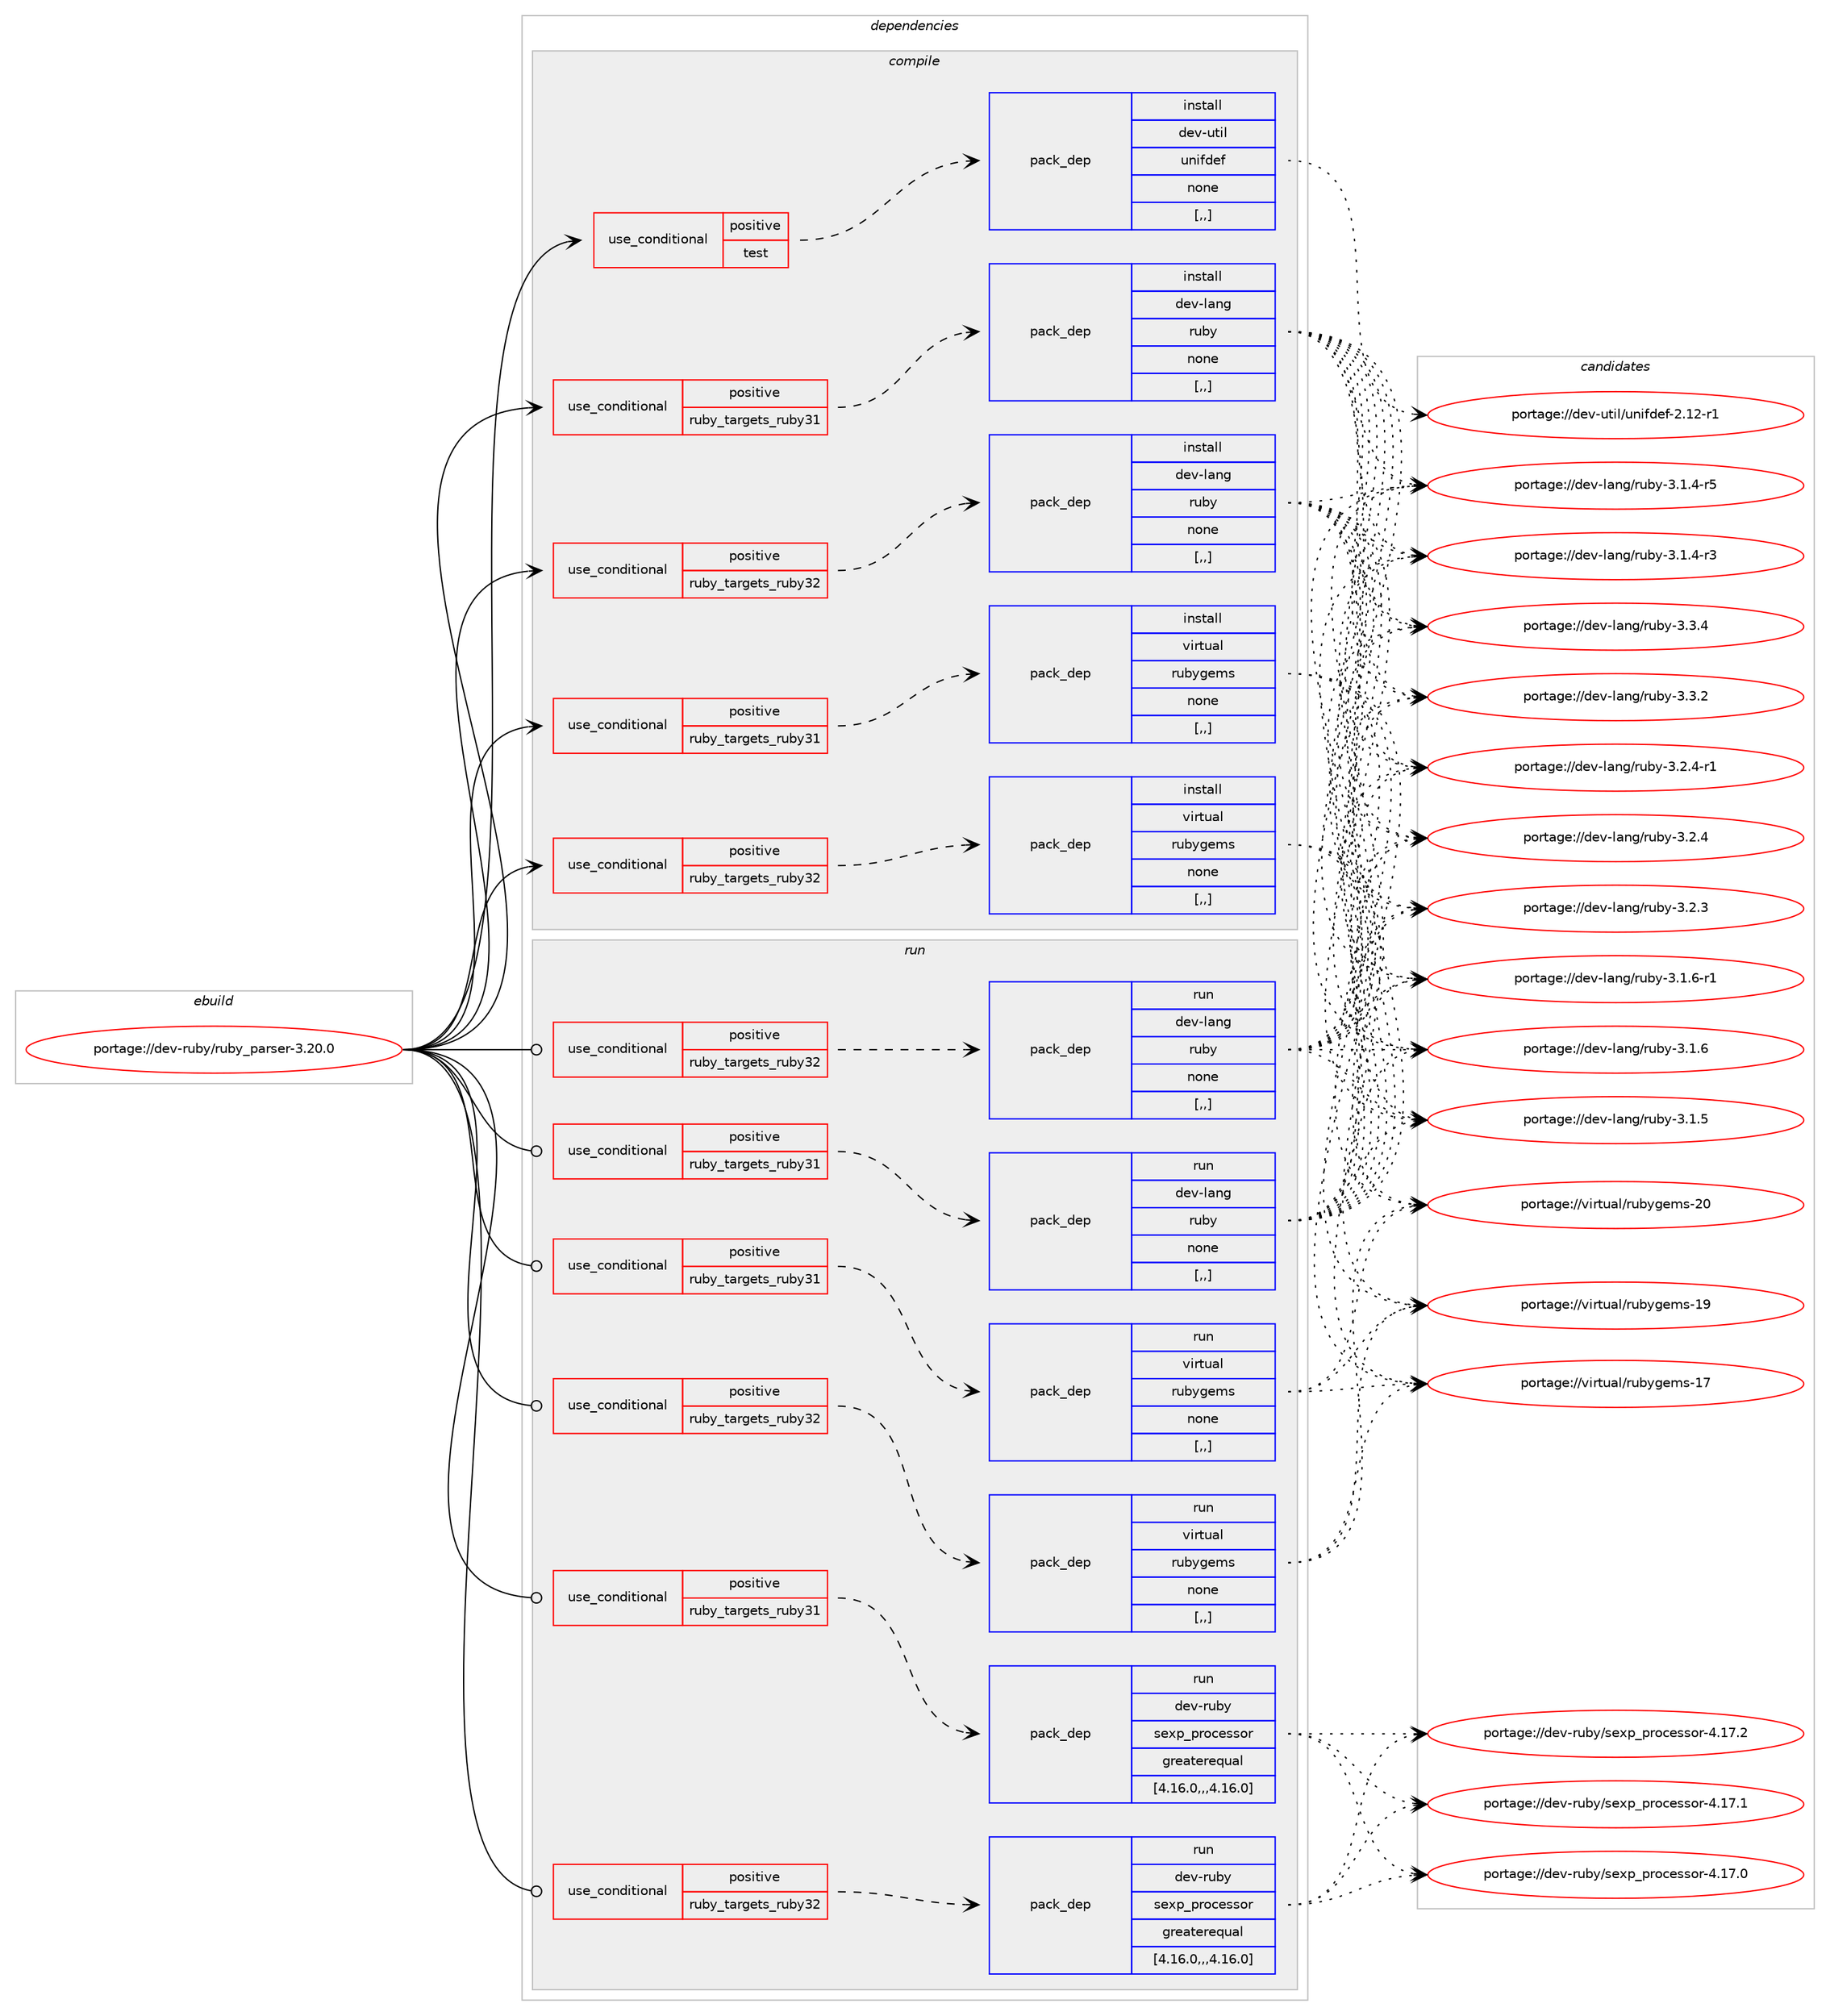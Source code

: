 digraph prolog {

# *************
# Graph options
# *************

newrank=true;
concentrate=true;
compound=true;
graph [rankdir=LR,fontname=Helvetica,fontsize=10,ranksep=1.5];#, ranksep=2.5, nodesep=0.2];
edge  [arrowhead=vee];
node  [fontname=Helvetica,fontsize=10];

# **********
# The ebuild
# **********

subgraph cluster_leftcol {
color=gray;
label=<<i>ebuild</i>>;
id [label="portage://dev-ruby/ruby_parser-3.20.0", color=red, width=4, href="../dev-ruby/ruby_parser-3.20.0.svg"];
}

# ****************
# The dependencies
# ****************

subgraph cluster_midcol {
color=gray;
label=<<i>dependencies</i>>;
subgraph cluster_compile {
fillcolor="#eeeeee";
style=filled;
label=<<i>compile</i>>;
subgraph cond55547 {
dependency200780 [label=<<TABLE BORDER="0" CELLBORDER="1" CELLSPACING="0" CELLPADDING="4"><TR><TD ROWSPAN="3" CELLPADDING="10">use_conditional</TD></TR><TR><TD>positive</TD></TR><TR><TD>ruby_targets_ruby31</TD></TR></TABLE>>, shape=none, color=red];
subgraph pack143845 {
dependency200781 [label=<<TABLE BORDER="0" CELLBORDER="1" CELLSPACING="0" CELLPADDING="4" WIDTH="220"><TR><TD ROWSPAN="6" CELLPADDING="30">pack_dep</TD></TR><TR><TD WIDTH="110">install</TD></TR><TR><TD>dev-lang</TD></TR><TR><TD>ruby</TD></TR><TR><TD>none</TD></TR><TR><TD>[,,]</TD></TR></TABLE>>, shape=none, color=blue];
}
dependency200780:e -> dependency200781:w [weight=20,style="dashed",arrowhead="vee"];
}
id:e -> dependency200780:w [weight=20,style="solid",arrowhead="vee"];
subgraph cond55548 {
dependency200782 [label=<<TABLE BORDER="0" CELLBORDER="1" CELLSPACING="0" CELLPADDING="4"><TR><TD ROWSPAN="3" CELLPADDING="10">use_conditional</TD></TR><TR><TD>positive</TD></TR><TR><TD>ruby_targets_ruby31</TD></TR></TABLE>>, shape=none, color=red];
subgraph pack143846 {
dependency200783 [label=<<TABLE BORDER="0" CELLBORDER="1" CELLSPACING="0" CELLPADDING="4" WIDTH="220"><TR><TD ROWSPAN="6" CELLPADDING="30">pack_dep</TD></TR><TR><TD WIDTH="110">install</TD></TR><TR><TD>virtual</TD></TR><TR><TD>rubygems</TD></TR><TR><TD>none</TD></TR><TR><TD>[,,]</TD></TR></TABLE>>, shape=none, color=blue];
}
dependency200782:e -> dependency200783:w [weight=20,style="dashed",arrowhead="vee"];
}
id:e -> dependency200782:w [weight=20,style="solid",arrowhead="vee"];
subgraph cond55549 {
dependency200784 [label=<<TABLE BORDER="0" CELLBORDER="1" CELLSPACING="0" CELLPADDING="4"><TR><TD ROWSPAN="3" CELLPADDING="10">use_conditional</TD></TR><TR><TD>positive</TD></TR><TR><TD>ruby_targets_ruby32</TD></TR></TABLE>>, shape=none, color=red];
subgraph pack143847 {
dependency200785 [label=<<TABLE BORDER="0" CELLBORDER="1" CELLSPACING="0" CELLPADDING="4" WIDTH="220"><TR><TD ROWSPAN="6" CELLPADDING="30">pack_dep</TD></TR><TR><TD WIDTH="110">install</TD></TR><TR><TD>dev-lang</TD></TR><TR><TD>ruby</TD></TR><TR><TD>none</TD></TR><TR><TD>[,,]</TD></TR></TABLE>>, shape=none, color=blue];
}
dependency200784:e -> dependency200785:w [weight=20,style="dashed",arrowhead="vee"];
}
id:e -> dependency200784:w [weight=20,style="solid",arrowhead="vee"];
subgraph cond55550 {
dependency200786 [label=<<TABLE BORDER="0" CELLBORDER="1" CELLSPACING="0" CELLPADDING="4"><TR><TD ROWSPAN="3" CELLPADDING="10">use_conditional</TD></TR><TR><TD>positive</TD></TR><TR><TD>ruby_targets_ruby32</TD></TR></TABLE>>, shape=none, color=red];
subgraph pack143848 {
dependency200787 [label=<<TABLE BORDER="0" CELLBORDER="1" CELLSPACING="0" CELLPADDING="4" WIDTH="220"><TR><TD ROWSPAN="6" CELLPADDING="30">pack_dep</TD></TR><TR><TD WIDTH="110">install</TD></TR><TR><TD>virtual</TD></TR><TR><TD>rubygems</TD></TR><TR><TD>none</TD></TR><TR><TD>[,,]</TD></TR></TABLE>>, shape=none, color=blue];
}
dependency200786:e -> dependency200787:w [weight=20,style="dashed",arrowhead="vee"];
}
id:e -> dependency200786:w [weight=20,style="solid",arrowhead="vee"];
subgraph cond55551 {
dependency200788 [label=<<TABLE BORDER="0" CELLBORDER="1" CELLSPACING="0" CELLPADDING="4"><TR><TD ROWSPAN="3" CELLPADDING="10">use_conditional</TD></TR><TR><TD>positive</TD></TR><TR><TD>test</TD></TR></TABLE>>, shape=none, color=red];
subgraph pack143849 {
dependency200789 [label=<<TABLE BORDER="0" CELLBORDER="1" CELLSPACING="0" CELLPADDING="4" WIDTH="220"><TR><TD ROWSPAN="6" CELLPADDING="30">pack_dep</TD></TR><TR><TD WIDTH="110">install</TD></TR><TR><TD>dev-util</TD></TR><TR><TD>unifdef</TD></TR><TR><TD>none</TD></TR><TR><TD>[,,]</TD></TR></TABLE>>, shape=none, color=blue];
}
dependency200788:e -> dependency200789:w [weight=20,style="dashed",arrowhead="vee"];
}
id:e -> dependency200788:w [weight=20,style="solid",arrowhead="vee"];
}
subgraph cluster_compileandrun {
fillcolor="#eeeeee";
style=filled;
label=<<i>compile and run</i>>;
}
subgraph cluster_run {
fillcolor="#eeeeee";
style=filled;
label=<<i>run</i>>;
subgraph cond55552 {
dependency200790 [label=<<TABLE BORDER="0" CELLBORDER="1" CELLSPACING="0" CELLPADDING="4"><TR><TD ROWSPAN="3" CELLPADDING="10">use_conditional</TD></TR><TR><TD>positive</TD></TR><TR><TD>ruby_targets_ruby31</TD></TR></TABLE>>, shape=none, color=red];
subgraph pack143850 {
dependency200791 [label=<<TABLE BORDER="0" CELLBORDER="1" CELLSPACING="0" CELLPADDING="4" WIDTH="220"><TR><TD ROWSPAN="6" CELLPADDING="30">pack_dep</TD></TR><TR><TD WIDTH="110">run</TD></TR><TR><TD>dev-lang</TD></TR><TR><TD>ruby</TD></TR><TR><TD>none</TD></TR><TR><TD>[,,]</TD></TR></TABLE>>, shape=none, color=blue];
}
dependency200790:e -> dependency200791:w [weight=20,style="dashed",arrowhead="vee"];
}
id:e -> dependency200790:w [weight=20,style="solid",arrowhead="odot"];
subgraph cond55553 {
dependency200792 [label=<<TABLE BORDER="0" CELLBORDER="1" CELLSPACING="0" CELLPADDING="4"><TR><TD ROWSPAN="3" CELLPADDING="10">use_conditional</TD></TR><TR><TD>positive</TD></TR><TR><TD>ruby_targets_ruby31</TD></TR></TABLE>>, shape=none, color=red];
subgraph pack143851 {
dependency200793 [label=<<TABLE BORDER="0" CELLBORDER="1" CELLSPACING="0" CELLPADDING="4" WIDTH="220"><TR><TD ROWSPAN="6" CELLPADDING="30">pack_dep</TD></TR><TR><TD WIDTH="110">run</TD></TR><TR><TD>dev-ruby</TD></TR><TR><TD>sexp_processor</TD></TR><TR><TD>greaterequal</TD></TR><TR><TD>[4.16.0,,,4.16.0]</TD></TR></TABLE>>, shape=none, color=blue];
}
dependency200792:e -> dependency200793:w [weight=20,style="dashed",arrowhead="vee"];
}
id:e -> dependency200792:w [weight=20,style="solid",arrowhead="odot"];
subgraph cond55554 {
dependency200794 [label=<<TABLE BORDER="0" CELLBORDER="1" CELLSPACING="0" CELLPADDING="4"><TR><TD ROWSPAN="3" CELLPADDING="10">use_conditional</TD></TR><TR><TD>positive</TD></TR><TR><TD>ruby_targets_ruby31</TD></TR></TABLE>>, shape=none, color=red];
subgraph pack143852 {
dependency200795 [label=<<TABLE BORDER="0" CELLBORDER="1" CELLSPACING="0" CELLPADDING="4" WIDTH="220"><TR><TD ROWSPAN="6" CELLPADDING="30">pack_dep</TD></TR><TR><TD WIDTH="110">run</TD></TR><TR><TD>virtual</TD></TR><TR><TD>rubygems</TD></TR><TR><TD>none</TD></TR><TR><TD>[,,]</TD></TR></TABLE>>, shape=none, color=blue];
}
dependency200794:e -> dependency200795:w [weight=20,style="dashed",arrowhead="vee"];
}
id:e -> dependency200794:w [weight=20,style="solid",arrowhead="odot"];
subgraph cond55555 {
dependency200796 [label=<<TABLE BORDER="0" CELLBORDER="1" CELLSPACING="0" CELLPADDING="4"><TR><TD ROWSPAN="3" CELLPADDING="10">use_conditional</TD></TR><TR><TD>positive</TD></TR><TR><TD>ruby_targets_ruby32</TD></TR></TABLE>>, shape=none, color=red];
subgraph pack143853 {
dependency200797 [label=<<TABLE BORDER="0" CELLBORDER="1" CELLSPACING="0" CELLPADDING="4" WIDTH="220"><TR><TD ROWSPAN="6" CELLPADDING="30">pack_dep</TD></TR><TR><TD WIDTH="110">run</TD></TR><TR><TD>dev-lang</TD></TR><TR><TD>ruby</TD></TR><TR><TD>none</TD></TR><TR><TD>[,,]</TD></TR></TABLE>>, shape=none, color=blue];
}
dependency200796:e -> dependency200797:w [weight=20,style="dashed",arrowhead="vee"];
}
id:e -> dependency200796:w [weight=20,style="solid",arrowhead="odot"];
subgraph cond55556 {
dependency200798 [label=<<TABLE BORDER="0" CELLBORDER="1" CELLSPACING="0" CELLPADDING="4"><TR><TD ROWSPAN="3" CELLPADDING="10">use_conditional</TD></TR><TR><TD>positive</TD></TR><TR><TD>ruby_targets_ruby32</TD></TR></TABLE>>, shape=none, color=red];
subgraph pack143854 {
dependency200799 [label=<<TABLE BORDER="0" CELLBORDER="1" CELLSPACING="0" CELLPADDING="4" WIDTH="220"><TR><TD ROWSPAN="6" CELLPADDING="30">pack_dep</TD></TR><TR><TD WIDTH="110">run</TD></TR><TR><TD>dev-ruby</TD></TR><TR><TD>sexp_processor</TD></TR><TR><TD>greaterequal</TD></TR><TR><TD>[4.16.0,,,4.16.0]</TD></TR></TABLE>>, shape=none, color=blue];
}
dependency200798:e -> dependency200799:w [weight=20,style="dashed",arrowhead="vee"];
}
id:e -> dependency200798:w [weight=20,style="solid",arrowhead="odot"];
subgraph cond55557 {
dependency200800 [label=<<TABLE BORDER="0" CELLBORDER="1" CELLSPACING="0" CELLPADDING="4"><TR><TD ROWSPAN="3" CELLPADDING="10">use_conditional</TD></TR><TR><TD>positive</TD></TR><TR><TD>ruby_targets_ruby32</TD></TR></TABLE>>, shape=none, color=red];
subgraph pack143855 {
dependency200801 [label=<<TABLE BORDER="0" CELLBORDER="1" CELLSPACING="0" CELLPADDING="4" WIDTH="220"><TR><TD ROWSPAN="6" CELLPADDING="30">pack_dep</TD></TR><TR><TD WIDTH="110">run</TD></TR><TR><TD>virtual</TD></TR><TR><TD>rubygems</TD></TR><TR><TD>none</TD></TR><TR><TD>[,,]</TD></TR></TABLE>>, shape=none, color=blue];
}
dependency200800:e -> dependency200801:w [weight=20,style="dashed",arrowhead="vee"];
}
id:e -> dependency200800:w [weight=20,style="solid",arrowhead="odot"];
}
}

# **************
# The candidates
# **************

subgraph cluster_choices {
rank=same;
color=gray;
label=<<i>candidates</i>>;

subgraph choice143845 {
color=black;
nodesep=1;
choice10010111845108971101034711411798121455146514652 [label="portage://dev-lang/ruby-3.3.4", color=red, width=4,href="../dev-lang/ruby-3.3.4.svg"];
choice10010111845108971101034711411798121455146514650 [label="portage://dev-lang/ruby-3.3.2", color=red, width=4,href="../dev-lang/ruby-3.3.2.svg"];
choice100101118451089711010347114117981214551465046524511449 [label="portage://dev-lang/ruby-3.2.4-r1", color=red, width=4,href="../dev-lang/ruby-3.2.4-r1.svg"];
choice10010111845108971101034711411798121455146504652 [label="portage://dev-lang/ruby-3.2.4", color=red, width=4,href="../dev-lang/ruby-3.2.4.svg"];
choice10010111845108971101034711411798121455146504651 [label="portage://dev-lang/ruby-3.2.3", color=red, width=4,href="../dev-lang/ruby-3.2.3.svg"];
choice100101118451089711010347114117981214551464946544511449 [label="portage://dev-lang/ruby-3.1.6-r1", color=red, width=4,href="../dev-lang/ruby-3.1.6-r1.svg"];
choice10010111845108971101034711411798121455146494654 [label="portage://dev-lang/ruby-3.1.6", color=red, width=4,href="../dev-lang/ruby-3.1.6.svg"];
choice10010111845108971101034711411798121455146494653 [label="portage://dev-lang/ruby-3.1.5", color=red, width=4,href="../dev-lang/ruby-3.1.5.svg"];
choice100101118451089711010347114117981214551464946524511453 [label="portage://dev-lang/ruby-3.1.4-r5", color=red, width=4,href="../dev-lang/ruby-3.1.4-r5.svg"];
choice100101118451089711010347114117981214551464946524511451 [label="portage://dev-lang/ruby-3.1.4-r3", color=red, width=4,href="../dev-lang/ruby-3.1.4-r3.svg"];
dependency200781:e -> choice10010111845108971101034711411798121455146514652:w [style=dotted,weight="100"];
dependency200781:e -> choice10010111845108971101034711411798121455146514650:w [style=dotted,weight="100"];
dependency200781:e -> choice100101118451089711010347114117981214551465046524511449:w [style=dotted,weight="100"];
dependency200781:e -> choice10010111845108971101034711411798121455146504652:w [style=dotted,weight="100"];
dependency200781:e -> choice10010111845108971101034711411798121455146504651:w [style=dotted,weight="100"];
dependency200781:e -> choice100101118451089711010347114117981214551464946544511449:w [style=dotted,weight="100"];
dependency200781:e -> choice10010111845108971101034711411798121455146494654:w [style=dotted,weight="100"];
dependency200781:e -> choice10010111845108971101034711411798121455146494653:w [style=dotted,weight="100"];
dependency200781:e -> choice100101118451089711010347114117981214551464946524511453:w [style=dotted,weight="100"];
dependency200781:e -> choice100101118451089711010347114117981214551464946524511451:w [style=dotted,weight="100"];
}
subgraph choice143846 {
color=black;
nodesep=1;
choice118105114116117971084711411798121103101109115455048 [label="portage://virtual/rubygems-20", color=red, width=4,href="../virtual/rubygems-20.svg"];
choice118105114116117971084711411798121103101109115454957 [label="portage://virtual/rubygems-19", color=red, width=4,href="../virtual/rubygems-19.svg"];
choice118105114116117971084711411798121103101109115454955 [label="portage://virtual/rubygems-17", color=red, width=4,href="../virtual/rubygems-17.svg"];
dependency200783:e -> choice118105114116117971084711411798121103101109115455048:w [style=dotted,weight="100"];
dependency200783:e -> choice118105114116117971084711411798121103101109115454957:w [style=dotted,weight="100"];
dependency200783:e -> choice118105114116117971084711411798121103101109115454955:w [style=dotted,weight="100"];
}
subgraph choice143847 {
color=black;
nodesep=1;
choice10010111845108971101034711411798121455146514652 [label="portage://dev-lang/ruby-3.3.4", color=red, width=4,href="../dev-lang/ruby-3.3.4.svg"];
choice10010111845108971101034711411798121455146514650 [label="portage://dev-lang/ruby-3.3.2", color=red, width=4,href="../dev-lang/ruby-3.3.2.svg"];
choice100101118451089711010347114117981214551465046524511449 [label="portage://dev-lang/ruby-3.2.4-r1", color=red, width=4,href="../dev-lang/ruby-3.2.4-r1.svg"];
choice10010111845108971101034711411798121455146504652 [label="portage://dev-lang/ruby-3.2.4", color=red, width=4,href="../dev-lang/ruby-3.2.4.svg"];
choice10010111845108971101034711411798121455146504651 [label="portage://dev-lang/ruby-3.2.3", color=red, width=4,href="../dev-lang/ruby-3.2.3.svg"];
choice100101118451089711010347114117981214551464946544511449 [label="portage://dev-lang/ruby-3.1.6-r1", color=red, width=4,href="../dev-lang/ruby-3.1.6-r1.svg"];
choice10010111845108971101034711411798121455146494654 [label="portage://dev-lang/ruby-3.1.6", color=red, width=4,href="../dev-lang/ruby-3.1.6.svg"];
choice10010111845108971101034711411798121455146494653 [label="portage://dev-lang/ruby-3.1.5", color=red, width=4,href="../dev-lang/ruby-3.1.5.svg"];
choice100101118451089711010347114117981214551464946524511453 [label="portage://dev-lang/ruby-3.1.4-r5", color=red, width=4,href="../dev-lang/ruby-3.1.4-r5.svg"];
choice100101118451089711010347114117981214551464946524511451 [label="portage://dev-lang/ruby-3.1.4-r3", color=red, width=4,href="../dev-lang/ruby-3.1.4-r3.svg"];
dependency200785:e -> choice10010111845108971101034711411798121455146514652:w [style=dotted,weight="100"];
dependency200785:e -> choice10010111845108971101034711411798121455146514650:w [style=dotted,weight="100"];
dependency200785:e -> choice100101118451089711010347114117981214551465046524511449:w [style=dotted,weight="100"];
dependency200785:e -> choice10010111845108971101034711411798121455146504652:w [style=dotted,weight="100"];
dependency200785:e -> choice10010111845108971101034711411798121455146504651:w [style=dotted,weight="100"];
dependency200785:e -> choice100101118451089711010347114117981214551464946544511449:w [style=dotted,weight="100"];
dependency200785:e -> choice10010111845108971101034711411798121455146494654:w [style=dotted,weight="100"];
dependency200785:e -> choice10010111845108971101034711411798121455146494653:w [style=dotted,weight="100"];
dependency200785:e -> choice100101118451089711010347114117981214551464946524511453:w [style=dotted,weight="100"];
dependency200785:e -> choice100101118451089711010347114117981214551464946524511451:w [style=dotted,weight="100"];
}
subgraph choice143848 {
color=black;
nodesep=1;
choice118105114116117971084711411798121103101109115455048 [label="portage://virtual/rubygems-20", color=red, width=4,href="../virtual/rubygems-20.svg"];
choice118105114116117971084711411798121103101109115454957 [label="portage://virtual/rubygems-19", color=red, width=4,href="../virtual/rubygems-19.svg"];
choice118105114116117971084711411798121103101109115454955 [label="portage://virtual/rubygems-17", color=red, width=4,href="../virtual/rubygems-17.svg"];
dependency200787:e -> choice118105114116117971084711411798121103101109115455048:w [style=dotted,weight="100"];
dependency200787:e -> choice118105114116117971084711411798121103101109115454957:w [style=dotted,weight="100"];
dependency200787:e -> choice118105114116117971084711411798121103101109115454955:w [style=dotted,weight="100"];
}
subgraph choice143849 {
color=black;
nodesep=1;
choice100101118451171161051084711711010510210010110245504649504511449 [label="portage://dev-util/unifdef-2.12-r1", color=red, width=4,href="../dev-util/unifdef-2.12-r1.svg"];
dependency200789:e -> choice100101118451171161051084711711010510210010110245504649504511449:w [style=dotted,weight="100"];
}
subgraph choice143850 {
color=black;
nodesep=1;
choice10010111845108971101034711411798121455146514652 [label="portage://dev-lang/ruby-3.3.4", color=red, width=4,href="../dev-lang/ruby-3.3.4.svg"];
choice10010111845108971101034711411798121455146514650 [label="portage://dev-lang/ruby-3.3.2", color=red, width=4,href="../dev-lang/ruby-3.3.2.svg"];
choice100101118451089711010347114117981214551465046524511449 [label="portage://dev-lang/ruby-3.2.4-r1", color=red, width=4,href="../dev-lang/ruby-3.2.4-r1.svg"];
choice10010111845108971101034711411798121455146504652 [label="portage://dev-lang/ruby-3.2.4", color=red, width=4,href="../dev-lang/ruby-3.2.4.svg"];
choice10010111845108971101034711411798121455146504651 [label="portage://dev-lang/ruby-3.2.3", color=red, width=4,href="../dev-lang/ruby-3.2.3.svg"];
choice100101118451089711010347114117981214551464946544511449 [label="portage://dev-lang/ruby-3.1.6-r1", color=red, width=4,href="../dev-lang/ruby-3.1.6-r1.svg"];
choice10010111845108971101034711411798121455146494654 [label="portage://dev-lang/ruby-3.1.6", color=red, width=4,href="../dev-lang/ruby-3.1.6.svg"];
choice10010111845108971101034711411798121455146494653 [label="portage://dev-lang/ruby-3.1.5", color=red, width=4,href="../dev-lang/ruby-3.1.5.svg"];
choice100101118451089711010347114117981214551464946524511453 [label="portage://dev-lang/ruby-3.1.4-r5", color=red, width=4,href="../dev-lang/ruby-3.1.4-r5.svg"];
choice100101118451089711010347114117981214551464946524511451 [label="portage://dev-lang/ruby-3.1.4-r3", color=red, width=4,href="../dev-lang/ruby-3.1.4-r3.svg"];
dependency200791:e -> choice10010111845108971101034711411798121455146514652:w [style=dotted,weight="100"];
dependency200791:e -> choice10010111845108971101034711411798121455146514650:w [style=dotted,weight="100"];
dependency200791:e -> choice100101118451089711010347114117981214551465046524511449:w [style=dotted,weight="100"];
dependency200791:e -> choice10010111845108971101034711411798121455146504652:w [style=dotted,weight="100"];
dependency200791:e -> choice10010111845108971101034711411798121455146504651:w [style=dotted,weight="100"];
dependency200791:e -> choice100101118451089711010347114117981214551464946544511449:w [style=dotted,weight="100"];
dependency200791:e -> choice10010111845108971101034711411798121455146494654:w [style=dotted,weight="100"];
dependency200791:e -> choice10010111845108971101034711411798121455146494653:w [style=dotted,weight="100"];
dependency200791:e -> choice100101118451089711010347114117981214551464946524511453:w [style=dotted,weight="100"];
dependency200791:e -> choice100101118451089711010347114117981214551464946524511451:w [style=dotted,weight="100"];
}
subgraph choice143851 {
color=black;
nodesep=1;
choice100101118451141179812147115101120112951121141119910111511511111445524649554650 [label="portage://dev-ruby/sexp_processor-4.17.2", color=red, width=4,href="../dev-ruby/sexp_processor-4.17.2.svg"];
choice100101118451141179812147115101120112951121141119910111511511111445524649554649 [label="portage://dev-ruby/sexp_processor-4.17.1", color=red, width=4,href="../dev-ruby/sexp_processor-4.17.1.svg"];
choice100101118451141179812147115101120112951121141119910111511511111445524649554648 [label="portage://dev-ruby/sexp_processor-4.17.0", color=red, width=4,href="../dev-ruby/sexp_processor-4.17.0.svg"];
dependency200793:e -> choice100101118451141179812147115101120112951121141119910111511511111445524649554650:w [style=dotted,weight="100"];
dependency200793:e -> choice100101118451141179812147115101120112951121141119910111511511111445524649554649:w [style=dotted,weight="100"];
dependency200793:e -> choice100101118451141179812147115101120112951121141119910111511511111445524649554648:w [style=dotted,weight="100"];
}
subgraph choice143852 {
color=black;
nodesep=1;
choice118105114116117971084711411798121103101109115455048 [label="portage://virtual/rubygems-20", color=red, width=4,href="../virtual/rubygems-20.svg"];
choice118105114116117971084711411798121103101109115454957 [label="portage://virtual/rubygems-19", color=red, width=4,href="../virtual/rubygems-19.svg"];
choice118105114116117971084711411798121103101109115454955 [label="portage://virtual/rubygems-17", color=red, width=4,href="../virtual/rubygems-17.svg"];
dependency200795:e -> choice118105114116117971084711411798121103101109115455048:w [style=dotted,weight="100"];
dependency200795:e -> choice118105114116117971084711411798121103101109115454957:w [style=dotted,weight="100"];
dependency200795:e -> choice118105114116117971084711411798121103101109115454955:w [style=dotted,weight="100"];
}
subgraph choice143853 {
color=black;
nodesep=1;
choice10010111845108971101034711411798121455146514652 [label="portage://dev-lang/ruby-3.3.4", color=red, width=4,href="../dev-lang/ruby-3.3.4.svg"];
choice10010111845108971101034711411798121455146514650 [label="portage://dev-lang/ruby-3.3.2", color=red, width=4,href="../dev-lang/ruby-3.3.2.svg"];
choice100101118451089711010347114117981214551465046524511449 [label="portage://dev-lang/ruby-3.2.4-r1", color=red, width=4,href="../dev-lang/ruby-3.2.4-r1.svg"];
choice10010111845108971101034711411798121455146504652 [label="portage://dev-lang/ruby-3.2.4", color=red, width=4,href="../dev-lang/ruby-3.2.4.svg"];
choice10010111845108971101034711411798121455146504651 [label="portage://dev-lang/ruby-3.2.3", color=red, width=4,href="../dev-lang/ruby-3.2.3.svg"];
choice100101118451089711010347114117981214551464946544511449 [label="portage://dev-lang/ruby-3.1.6-r1", color=red, width=4,href="../dev-lang/ruby-3.1.6-r1.svg"];
choice10010111845108971101034711411798121455146494654 [label="portage://dev-lang/ruby-3.1.6", color=red, width=4,href="../dev-lang/ruby-3.1.6.svg"];
choice10010111845108971101034711411798121455146494653 [label="portage://dev-lang/ruby-3.1.5", color=red, width=4,href="../dev-lang/ruby-3.1.5.svg"];
choice100101118451089711010347114117981214551464946524511453 [label="portage://dev-lang/ruby-3.1.4-r5", color=red, width=4,href="../dev-lang/ruby-3.1.4-r5.svg"];
choice100101118451089711010347114117981214551464946524511451 [label="portage://dev-lang/ruby-3.1.4-r3", color=red, width=4,href="../dev-lang/ruby-3.1.4-r3.svg"];
dependency200797:e -> choice10010111845108971101034711411798121455146514652:w [style=dotted,weight="100"];
dependency200797:e -> choice10010111845108971101034711411798121455146514650:w [style=dotted,weight="100"];
dependency200797:e -> choice100101118451089711010347114117981214551465046524511449:w [style=dotted,weight="100"];
dependency200797:e -> choice10010111845108971101034711411798121455146504652:w [style=dotted,weight="100"];
dependency200797:e -> choice10010111845108971101034711411798121455146504651:w [style=dotted,weight="100"];
dependency200797:e -> choice100101118451089711010347114117981214551464946544511449:w [style=dotted,weight="100"];
dependency200797:e -> choice10010111845108971101034711411798121455146494654:w [style=dotted,weight="100"];
dependency200797:e -> choice10010111845108971101034711411798121455146494653:w [style=dotted,weight="100"];
dependency200797:e -> choice100101118451089711010347114117981214551464946524511453:w [style=dotted,weight="100"];
dependency200797:e -> choice100101118451089711010347114117981214551464946524511451:w [style=dotted,weight="100"];
}
subgraph choice143854 {
color=black;
nodesep=1;
choice100101118451141179812147115101120112951121141119910111511511111445524649554650 [label="portage://dev-ruby/sexp_processor-4.17.2", color=red, width=4,href="../dev-ruby/sexp_processor-4.17.2.svg"];
choice100101118451141179812147115101120112951121141119910111511511111445524649554649 [label="portage://dev-ruby/sexp_processor-4.17.1", color=red, width=4,href="../dev-ruby/sexp_processor-4.17.1.svg"];
choice100101118451141179812147115101120112951121141119910111511511111445524649554648 [label="portage://dev-ruby/sexp_processor-4.17.0", color=red, width=4,href="../dev-ruby/sexp_processor-4.17.0.svg"];
dependency200799:e -> choice100101118451141179812147115101120112951121141119910111511511111445524649554650:w [style=dotted,weight="100"];
dependency200799:e -> choice100101118451141179812147115101120112951121141119910111511511111445524649554649:w [style=dotted,weight="100"];
dependency200799:e -> choice100101118451141179812147115101120112951121141119910111511511111445524649554648:w [style=dotted,weight="100"];
}
subgraph choice143855 {
color=black;
nodesep=1;
choice118105114116117971084711411798121103101109115455048 [label="portage://virtual/rubygems-20", color=red, width=4,href="../virtual/rubygems-20.svg"];
choice118105114116117971084711411798121103101109115454957 [label="portage://virtual/rubygems-19", color=red, width=4,href="../virtual/rubygems-19.svg"];
choice118105114116117971084711411798121103101109115454955 [label="portage://virtual/rubygems-17", color=red, width=4,href="../virtual/rubygems-17.svg"];
dependency200801:e -> choice118105114116117971084711411798121103101109115455048:w [style=dotted,weight="100"];
dependency200801:e -> choice118105114116117971084711411798121103101109115454957:w [style=dotted,weight="100"];
dependency200801:e -> choice118105114116117971084711411798121103101109115454955:w [style=dotted,weight="100"];
}
}

}
